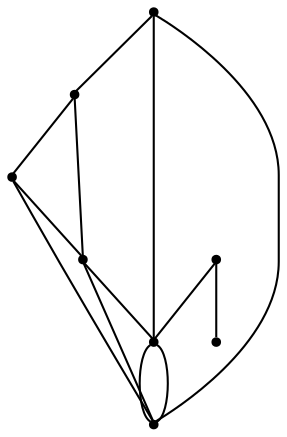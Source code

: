 graph {
  node [shape=point,comment="{\"directed\":false,\"doi\":\"10.1007/978-3-319-03841-4_29\",\"figure\":\"7 (1)\"}"]

  v0 [pos="747.084399545886,974.5830727632402"]
  v1 [pos="746.2338718100685,678.613825501265"]
  v2 [pos="608.8889758974709,678.613825501265"]
  v3 [pos="747.084399545886,777.2716825989634"]
  v4 [pos="608.8889758974709,875.9295396966618"]
  v5 [pos="608.8889758974709,974.5830727632402"]
  v6 [pos="608.8889758974709,777.2716825989634"]
  v7 [pos="747.084399545886,875.9295396966618"]

  v0 -- v1 [id="-1",pos="747.084399545886,974.5830727632402 747.0843359217287,974.5830727632402 780.9462577126709,930.4758569126132 790.653268155385,905.5259429955772 807.3528279904756,862.6189001355153 802.1157327242918,821.8664329583677 790.653268155385,777.2716190102703 781.3131782282647,740.9240041818271 746.2337445617537,678.6138255012648 746.2338718100685,678.613825501265"]
  v5 -- v0 [id="-2",pos="608.8889758974709,974.5830727632402 747.084399545886,974.5830727632402 747.084399545886,974.5830727632402 747.084399545886,974.5830727632402"]
  v4 -- v3 [id="-3",pos="608.8889758974709,875.9295396966618 747.084399545886,777.2716825989634 747.084399545886,777.2716825989634 747.084399545886,777.2716825989634"]
  v6 -- v7 [id="-4",pos="608.8889758974709,777.2716825989634 747.084399545886,875.9295396966618 747.084399545886,875.9295396966618 747.084399545886,875.9295396966618"]
  v6 -- v2 [id="-5",pos="608.8889758974709,777.2716825989634 608.8889758974709,678.613825501265 608.8889758974709,678.613825501265 608.8889758974709,678.613825501265"]
  v2 -- v3 [id="-6",pos="608.8889758974709,678.613825501265 747.084399545886,777.2716825989634 747.084399545886,777.2716825989634 747.084399545886,777.2716825989634"]
  v1 -- v3 [id="-7",pos="746.2338718100685,678.613825501265 747.084399545886,777.2716825989634 747.084399545886,777.2716825989634 747.084399545886,777.2716825989634"]
  v1 -- v4 [id="-8",pos="746.2338718100685,678.613825501265 608.8889758974709,875.9295396966618 608.8889758974709,875.9295396966618 608.8889758974709,875.9295396966618"]
  v5 -- v2 [id="-9",pos="608.8889758974709,974.5830727632402 608.0424564835681,974.5872696169744 568.6515317923958,927.5254051488516 553.7491635307372,905.5260065842701 513.1698986401534,845.6203707385725 524.5322505974272,801.6006529294322 558.6860163982583,737.8110197189086 572.6794499476273,711.677593048858 608.0424564835681,678.618022354999 608.8889758974709,678.613825501265"]
  v5 -- v3 [id="-10",pos="608.8889758974709,974.5830727632402 747.084399545886,777.2716825989634 747.084399545886,777.2716825989634 747.084399545886,777.2716825989634"]
  v4 -- v2 [id="-11",pos="608.8889758974709,875.9295396966618 608.0424564835681,875.9294761079689 587.7027677324598,854.2717395905585 578.4294195464281,836.4688132279141 561.7132538062622,804.3802418752617 560.4414705244508,761.6857760157011 573.492566678907,727.9469509038482 582.3155830790233,705.1473522272993 608.0424564835681,678.618022354999 608.8889758974709,678.613825501265"]
  v2 -- v3 [id="-12",pos="608.8889758974709,678.613825501265 681.5120704698667,681.3726209445028 722.6584492872314,712.2860096629158 747.084399545886,777.2716825989634"]
  v4 -- v0 [id="-13",pos="608.8889758974709,875.9295396966618 747.084399545886,974.5830727632402 747.084399545886,974.5830727632402 747.084399545886,974.5830727632402"]
}